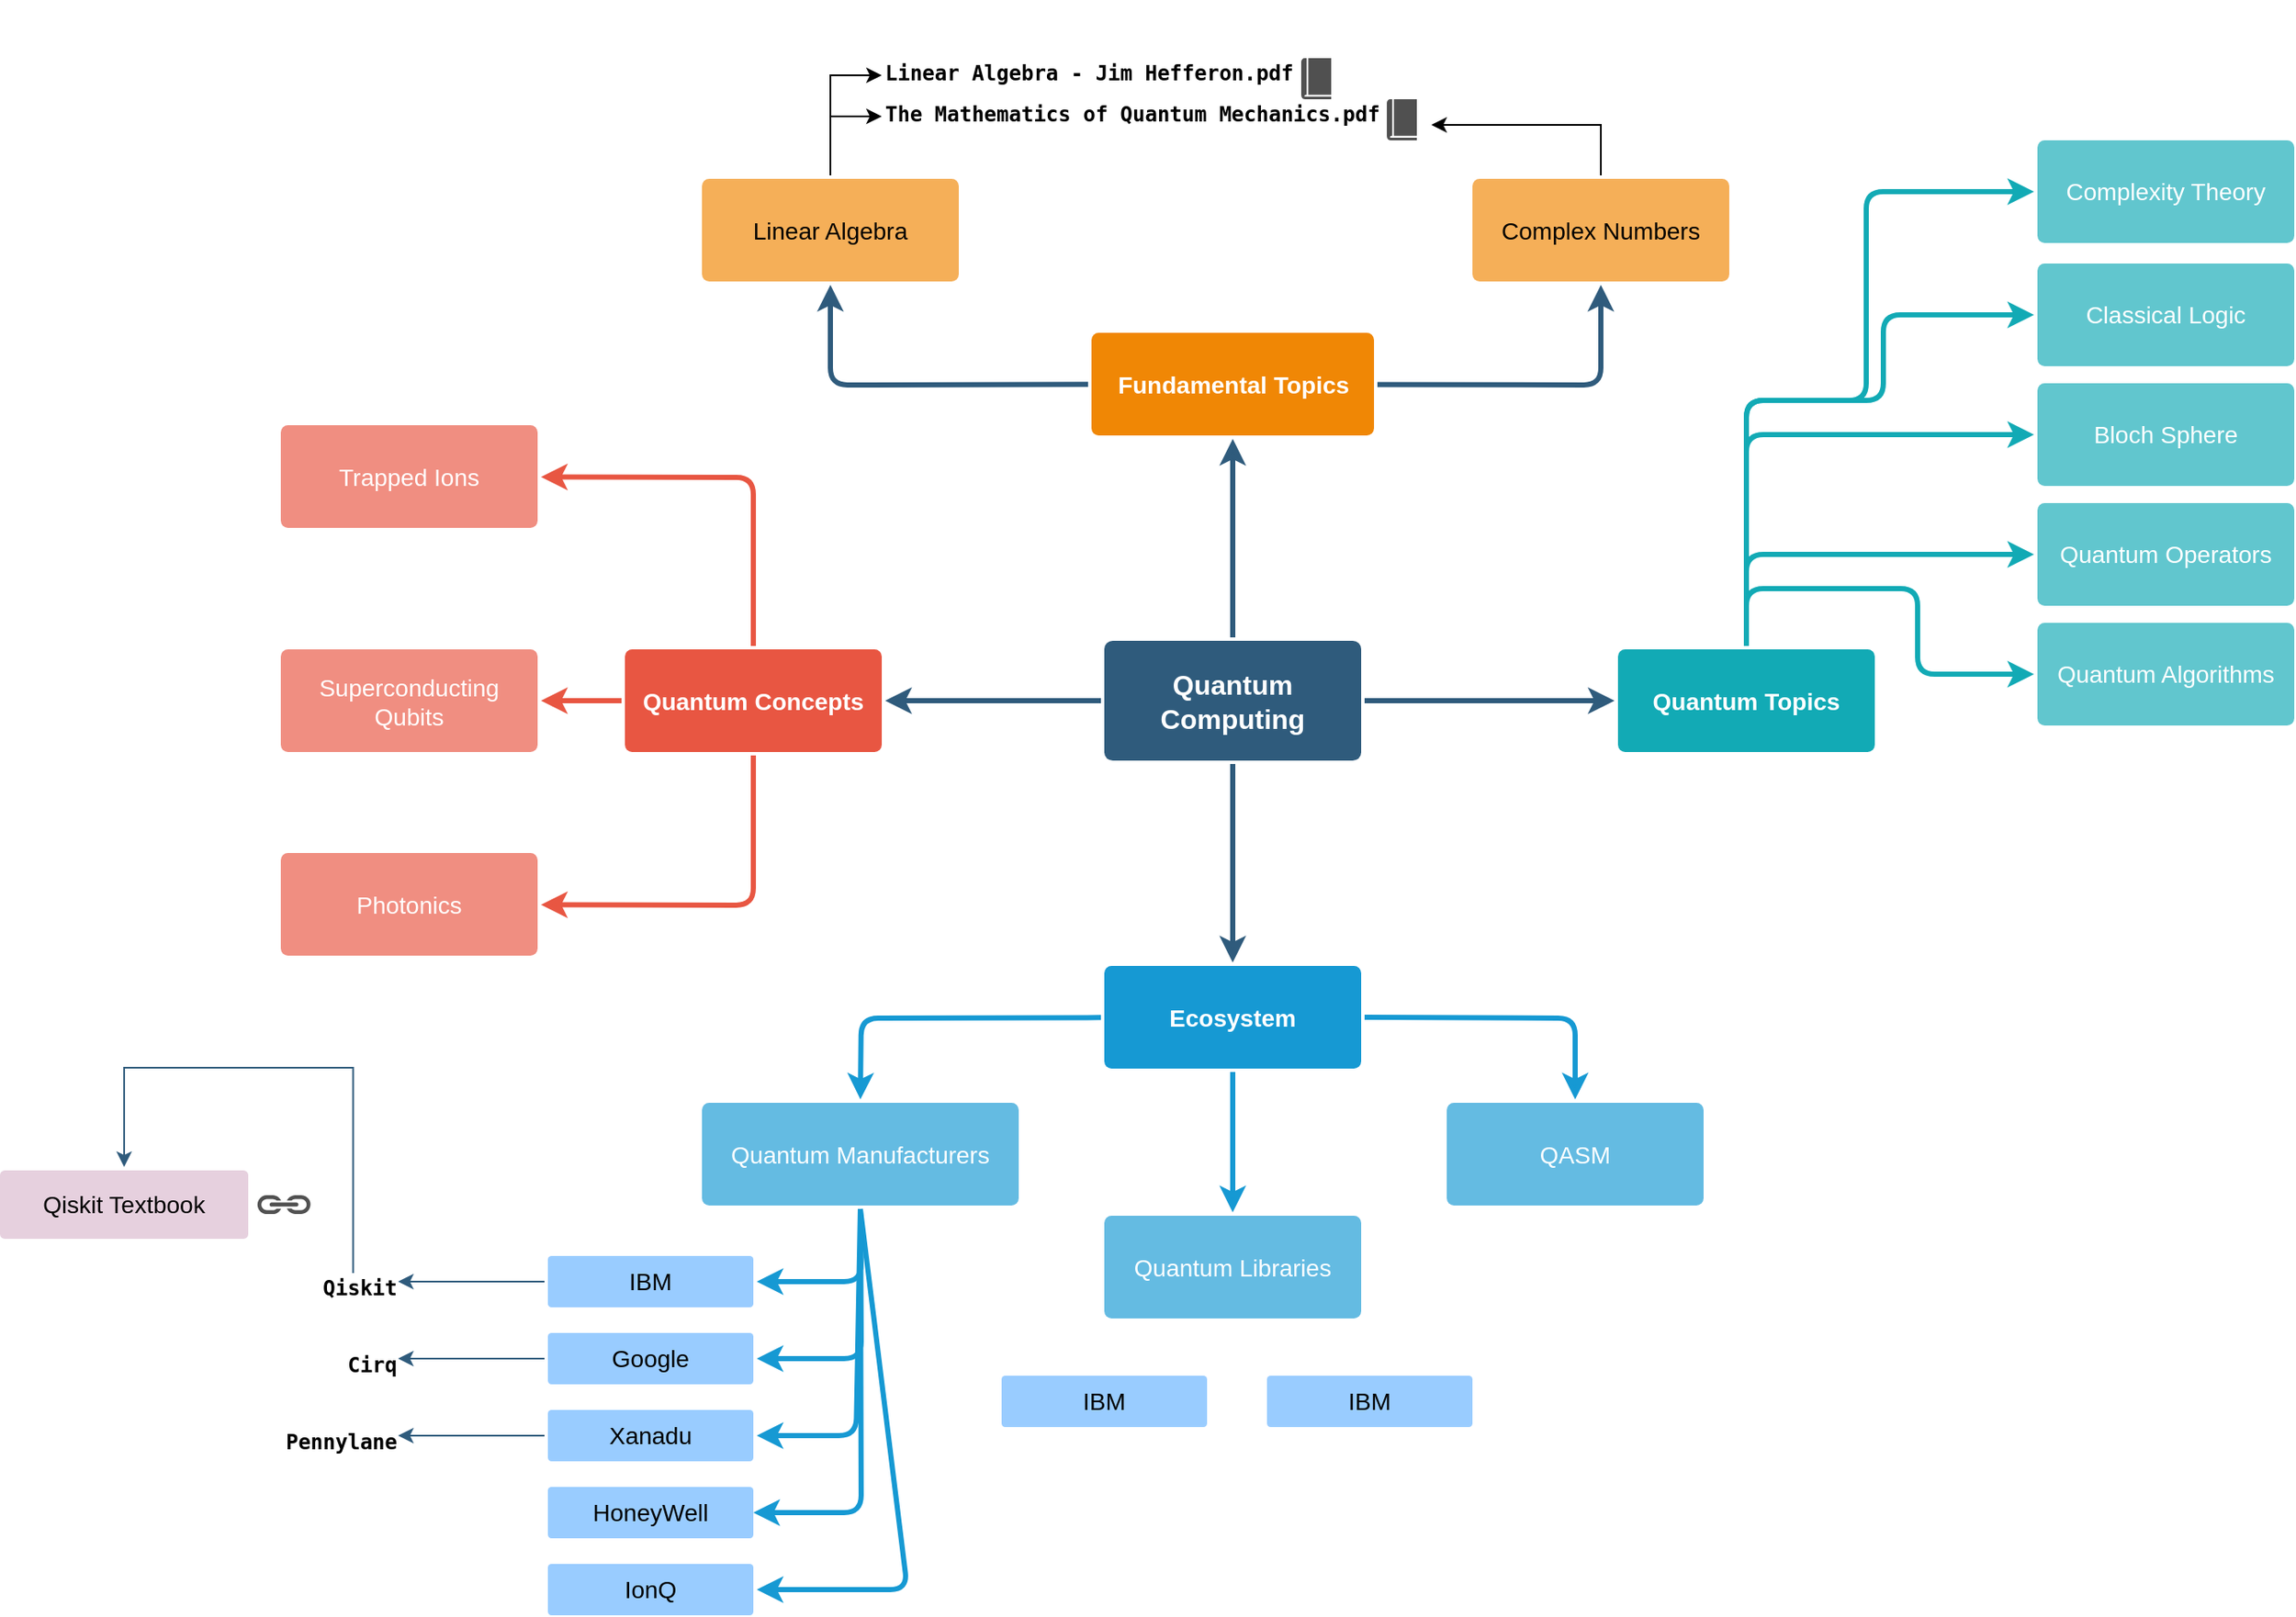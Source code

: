 <mxfile version="14.6.13" type="device"><diagram id="6a731a19-8d31-9384-78a2-239565b7b9f0" name="Page-1"><mxGraphModel dx="3064" dy="1173" grid="1" gridSize="10" guides="1" tooltips="1" connect="1" arrows="1" fold="1" page="1" pageScale="1" pageWidth="1169" pageHeight="827" background="#ffffff" math="0" shadow="0"><root><mxCell id="0"/><mxCell id="1" parent="0"/><mxCell id="1745" value="" style="edgeStyle=none;rounded=0;jumpStyle=none;html=1;shadow=0;labelBackgroundColor=none;startArrow=none;startFill=0;endArrow=classic;endFill=1;jettySize=auto;orthogonalLoop=1;strokeColor=#2F5B7C;strokeWidth=3;fontFamily=Helvetica;fontSize=16;fontColor=#23445D;spacing=5;" parent="1" source="1749" target="1764" edge="1"><mxGeometry relative="1" as="geometry"/></mxCell><mxCell id="1746" value="" style="edgeStyle=none;rounded=0;jumpStyle=none;html=1;shadow=0;labelBackgroundColor=none;startArrow=none;startFill=0;endArrow=classic;endFill=1;jettySize=auto;orthogonalLoop=1;strokeColor=#2F5B7C;strokeWidth=3;fontFamily=Helvetica;fontSize=16;fontColor=#23445D;spacing=5;" parent="1" source="1749" target="1771" edge="1"><mxGeometry relative="1" as="geometry"/></mxCell><mxCell id="1747" value="" style="edgeStyle=none;rounded=0;jumpStyle=none;html=1;shadow=0;labelBackgroundColor=none;startArrow=none;startFill=0;endArrow=classic;endFill=1;jettySize=auto;orthogonalLoop=1;strokeColor=#2F5B7C;strokeWidth=3;fontFamily=Helvetica;fontSize=16;fontColor=#23445D;spacing=5;" parent="1" source="1749" target="1760" edge="1"><mxGeometry relative="1" as="geometry"/></mxCell><mxCell id="1748" value="" style="edgeStyle=none;rounded=0;jumpStyle=none;html=1;shadow=0;labelBackgroundColor=none;startArrow=none;startFill=0;endArrow=classic;endFill=1;jettySize=auto;orthogonalLoop=1;strokeColor=#2F5B7C;strokeWidth=3;fontFamily=Helvetica;fontSize=16;fontColor=#23445D;spacing=5;" parent="1" source="1749" target="1753" edge="1"><mxGeometry relative="1" as="geometry"/></mxCell><mxCell id="1749" value="Quantum Computing" style="rounded=1;whiteSpace=wrap;html=1;shadow=0;labelBackgroundColor=none;strokeColor=none;strokeWidth=3;fillColor=#2F5B7C;fontFamily=Helvetica;fontSize=16;fontColor=#FFFFFF;align=center;fontStyle=1;spacing=5;arcSize=7;perimeterSpacing=2;" parent="1" vertex="1"><mxGeometry x="495" y="380.5" width="150" height="70" as="geometry"/></mxCell><mxCell id="1750" value="" style="edgeStyle=none;rounded=1;jumpStyle=none;html=1;shadow=0;labelBackgroundColor=none;startArrow=none;startFill=0;jettySize=auto;orthogonalLoop=1;strokeColor=#E85642;strokeWidth=3;fontFamily=Helvetica;fontSize=14;fontColor=#FFFFFF;spacing=5;fontStyle=1;fillColor=#b0e3e6;" parent="1" source="1753" target="1756" edge="1"><mxGeometry relative="1" as="geometry"><Array as="points"><mxPoint x="290" y="285"/></Array></mxGeometry></mxCell><mxCell id="1751" value="" style="edgeStyle=none;rounded=1;jumpStyle=none;html=1;shadow=0;labelBackgroundColor=none;startArrow=none;startFill=0;jettySize=auto;orthogonalLoop=1;strokeColor=#E85642;strokeWidth=3;fontFamily=Helvetica;fontSize=14;fontColor=#FFFFFF;spacing=5;fontStyle=1;fillColor=#b0e3e6;" parent="1" source="1753" target="1755" edge="1"><mxGeometry relative="1" as="geometry"/></mxCell><mxCell id="1752" value="" style="edgeStyle=none;rounded=1;jumpStyle=none;html=1;shadow=0;labelBackgroundColor=none;startArrow=none;startFill=0;jettySize=auto;orthogonalLoop=1;strokeColor=#E85642;strokeWidth=3;fontFamily=Helvetica;fontSize=14;fontColor=#FFFFFF;spacing=5;fontStyle=1;fillColor=#b0e3e6;" parent="1" source="1753" target="1754" edge="1"><mxGeometry relative="1" as="geometry"><Array as="points"><mxPoint x="290" y="535"/></Array></mxGeometry></mxCell><mxCell id="1753" value="Quantum Concepts" style="rounded=1;whiteSpace=wrap;html=1;shadow=0;labelBackgroundColor=none;strokeColor=none;strokeWidth=3;fillColor=#e85642;fontFamily=Helvetica;fontSize=14;fontColor=#FFFFFF;align=center;spacing=5;fontStyle=1;arcSize=7;perimeterSpacing=2;" parent="1" vertex="1"><mxGeometry x="215" y="385.5" width="150" height="60" as="geometry"/></mxCell><mxCell id="1754" value="Photonics" style="rounded=1;whiteSpace=wrap;html=1;shadow=0;labelBackgroundColor=none;strokeColor=none;strokeWidth=3;fillColor=#f08e81;fontFamily=Helvetica;fontSize=14;fontColor=#FFFFFF;align=center;spacing=5;fontStyle=0;arcSize=7;perimeterSpacing=2;" parent="1" vertex="1"><mxGeometry x="14" y="504.5" width="150" height="60" as="geometry"/></mxCell><mxCell id="1755" value="Superconducting Qubits" style="rounded=1;whiteSpace=wrap;html=1;shadow=0;labelBackgroundColor=none;strokeColor=none;strokeWidth=3;fillColor=#f08e81;fontFamily=Helvetica;fontSize=14;fontColor=#FFFFFF;align=center;spacing=5;fontStyle=0;arcSize=7;perimeterSpacing=2;" parent="1" vertex="1"><mxGeometry x="14" y="385.5" width="150" height="60" as="geometry"/></mxCell><mxCell id="1756" value="Trapped Ions" style="rounded=1;whiteSpace=wrap;html=1;shadow=0;labelBackgroundColor=none;strokeColor=none;strokeWidth=3;fillColor=#f08e81;fontFamily=Helvetica;fontSize=14;fontColor=#FFFFFF;align=center;spacing=5;fontStyle=0;arcSize=7;perimeterSpacing=2;" parent="1" vertex="1"><mxGeometry x="14" y="254.5" width="150" height="60" as="geometry"/></mxCell><mxCell id="1757" value="" style="edgeStyle=none;rounded=1;jumpStyle=none;html=1;shadow=0;labelBackgroundColor=none;startArrow=none;startFill=0;jettySize=auto;orthogonalLoop=1;strokeColor=#1699D3;strokeWidth=3;fontFamily=Helvetica;fontSize=14;fontColor=#FFFFFF;spacing=5;fontStyle=1;fillColor=#b0e3e6;entryX=0.5;entryY=0;entryDx=0;entryDy=0;" parent="1" source="1760" target="1763" edge="1"><mxGeometry relative="1" as="geometry"><Array as="points"><mxPoint x="353" y="601"/></Array></mxGeometry></mxCell><mxCell id="1758" value="" style="edgeStyle=none;rounded=1;jumpStyle=none;html=1;shadow=0;labelBackgroundColor=none;startArrow=none;startFill=0;jettySize=auto;orthogonalLoop=1;strokeColor=#1699D3;strokeWidth=3;fontFamily=Helvetica;fontSize=14;fontColor=#FFFFFF;spacing=5;fontStyle=1;fillColor=#b0e3e6;entryX=0.5;entryY=0;entryDx=0;entryDy=0;" parent="1" source="1760" target="1762" edge="1"><mxGeometry relative="1" as="geometry"/></mxCell><mxCell id="1759" value="" style="edgeStyle=none;rounded=1;jumpStyle=none;html=1;shadow=0;labelBackgroundColor=none;startArrow=none;startFill=0;jettySize=auto;orthogonalLoop=1;strokeColor=#1699D3;strokeWidth=3;fontFamily=Helvetica;fontSize=14;fontColor=#FFFFFF;spacing=5;fontStyle=1;fillColor=#b0e3e6;entryX=0.5;entryY=0;entryDx=0;entryDy=0;exitX=1;exitY=0.5;exitDx=0;exitDy=0;" parent="1" source="1760" target="1761" edge="1"><mxGeometry relative="1" as="geometry"><Array as="points"><mxPoint x="770" y="601"/></Array></mxGeometry></mxCell><mxCell id="1760" value="Ecosystem" style="rounded=1;whiteSpace=wrap;html=1;shadow=0;labelBackgroundColor=none;strokeColor=none;strokeWidth=3;fillColor=#1699d3;fontFamily=Helvetica;fontSize=14;fontColor=#FFFFFF;align=center;spacing=5;fontStyle=1;arcSize=7;perimeterSpacing=2;" parent="1" vertex="1"><mxGeometry x="495" y="570.5" width="150" height="60" as="geometry"/></mxCell><mxCell id="1761" value="QASM" style="rounded=1;whiteSpace=wrap;html=1;shadow=0;labelBackgroundColor=none;strokeColor=none;strokeWidth=3;fillColor=#64bbe2;fontFamily=Helvetica;fontSize=14;fontColor=#FFFFFF;align=center;spacing=5;arcSize=7;perimeterSpacing=2;" parent="1" vertex="1"><mxGeometry x="695" y="650.5" width="150" height="60" as="geometry"/></mxCell><mxCell id="1762" value="Quantum Libraries" style="rounded=1;whiteSpace=wrap;html=1;shadow=0;labelBackgroundColor=none;strokeColor=none;strokeWidth=3;fillColor=#64bbe2;fontFamily=Helvetica;fontSize=14;fontColor=#FFFFFF;align=center;spacing=5;arcSize=7;perimeterSpacing=2;" parent="1" vertex="1"><mxGeometry x="495" y="716.5" width="150" height="60" as="geometry"/></mxCell><mxCell id="1763" value="Quantum Manufacturers" style="rounded=1;whiteSpace=wrap;html=1;shadow=0;labelBackgroundColor=none;strokeColor=none;strokeWidth=3;fillColor=#64bbe2;fontFamily=Helvetica;fontSize=14;fontColor=#FFFFFF;align=center;spacing=5;arcSize=7;perimeterSpacing=2;" parent="1" vertex="1"><mxGeometry x="260" y="650.5" width="185" height="60" as="geometry"/></mxCell><mxCell id="hj-SZOXILLGV7LfCxYAW-1779" style="edgeStyle=none;rounded=1;jumpStyle=none;html=1;shadow=0;labelBackgroundColor=none;startArrow=none;startFill=0;jettySize=auto;orthogonalLoop=1;strokeColor=#2F5B7C;strokeWidth=3;fontFamily=Helvetica;fontSize=14;fontColor=#FFFFFF;spacing=5;fontStyle=1;fillColor=#b0e3e6;" edge="1" parent="1" source="1764" target="1769"><mxGeometry relative="1" as="geometry"><Array as="points"><mxPoint x="335" y="231"/></Array></mxGeometry></mxCell><mxCell id="hj-SZOXILLGV7LfCxYAW-1780" style="edgeStyle=none;rounded=1;jumpStyle=none;html=1;shadow=0;labelBackgroundColor=none;startArrow=none;startFill=0;jettySize=auto;orthogonalLoop=1;strokeColor=#2F5B7C;strokeWidth=3;fontFamily=Helvetica;fontSize=14;fontColor=#FFFFFF;spacing=5;fontStyle=1;fillColor=#b0e3e6;" edge="1" parent="1" source="1764" target="1767"><mxGeometry relative="1" as="geometry"><Array as="points"><mxPoint x="785" y="231"/></Array></mxGeometry></mxCell><mxCell id="1764" value="Fundamental Topics" style="rounded=1;whiteSpace=wrap;html=1;shadow=0;labelBackgroundColor=none;strokeColor=none;strokeWidth=3;fillColor=#F08705;fontFamily=Helvetica;fontSize=14;fontColor=#FFFFFF;align=center;spacing=5;fontStyle=1;arcSize=7;perimeterSpacing=2;" parent="1" vertex="1"><mxGeometry x="487.5" y="200.5" width="165" height="60" as="geometry"/></mxCell><mxCell id="hj-SZOXILLGV7LfCxYAW-1784" style="edgeStyle=orthogonalEdgeStyle;rounded=0;orthogonalLoop=1;jettySize=auto;html=1;exitX=0.5;exitY=0;exitDx=0;exitDy=0;" edge="1" parent="1" source="1767"><mxGeometry relative="1" as="geometry"><mxPoint x="686" y="79.0" as="targetPoint"/><Array as="points"><mxPoint x="785" y="79"/></Array></mxGeometry></mxCell><mxCell id="1767" value="&lt;font color=&quot;#000000&quot;&gt;Complex Numbers&lt;/font&gt;" style="rounded=1;whiteSpace=wrap;html=1;shadow=0;labelBackgroundColor=none;strokeColor=none;strokeWidth=3;fillColor=#f5af58;fontFamily=Helvetica;fontSize=14;fontColor=#FFFFFF;align=center;spacing=5;arcSize=7;perimeterSpacing=2;" parent="1" vertex="1"><mxGeometry x="710" y="110.5" width="150" height="60" as="geometry"/></mxCell><mxCell id="hj-SZOXILLGV7LfCxYAW-1785" style="edgeStyle=orthogonalEdgeStyle;rounded=0;orthogonalLoop=1;jettySize=auto;html=1;entryX=0;entryY=1;entryDx=0;entryDy=0;" edge="1" parent="1" source="1769" target="hj-SZOXILLGV7LfCxYAW-1781"><mxGeometry relative="1" as="geometry"><Array as="points"><mxPoint x="335" y="74"/></Array></mxGeometry></mxCell><mxCell id="hj-SZOXILLGV7LfCxYAW-1786" style="edgeStyle=orthogonalEdgeStyle;rounded=0;orthogonalLoop=1;jettySize=auto;html=1;entryX=0;entryY=1;entryDx=0;entryDy=0;" edge="1" parent="1" source="1769" target="hj-SZOXILLGV7LfCxYAW-1782"><mxGeometry relative="1" as="geometry"><Array as="points"><mxPoint x="335" y="50"/></Array></mxGeometry></mxCell><mxCell id="1769" value="&lt;font color=&quot;#000000&quot;&gt;Linear Algebra&lt;/font&gt;" style="rounded=1;whiteSpace=wrap;html=1;shadow=0;labelBackgroundColor=none;strokeColor=none;strokeWidth=3;fillColor=#f5af58;fontFamily=Helvetica;fontSize=14;fontColor=#FFFFFF;align=center;spacing=5;arcSize=7;perimeterSpacing=2;" parent="1" vertex="1"><mxGeometry x="260" y="110.5" width="150" height="60" as="geometry"/></mxCell><mxCell id="hj-SZOXILLGV7LfCxYAW-1790" style="edgeStyle=none;rounded=1;jumpStyle=none;html=1;shadow=0;labelBackgroundColor=none;startArrow=none;startFill=0;jettySize=auto;orthogonalLoop=1;strokeColor=#12AAB5;strokeWidth=3;fontFamily=Helvetica;fontSize=14;fontColor=#FFFFFF;spacing=5;fontStyle=1;fillColor=#b0e3e6;" edge="1" parent="1" source="1771" target="1778"><mxGeometry relative="1" as="geometry"><Array as="points"><mxPoint x="870" y="240"/><mxPoint x="940" y="240"/><mxPoint x="940" y="118"/></Array></mxGeometry></mxCell><mxCell id="1771" value="Quantum Topics" style="rounded=1;whiteSpace=wrap;html=1;shadow=0;labelBackgroundColor=none;strokeColor=none;strokeWidth=3;fillColor=#12aab5;fontFamily=Helvetica;fontSize=14;fontColor=#FFFFFF;align=center;spacing=5;fontStyle=1;arcSize=7;perimeterSpacing=2;" parent="1" vertex="1"><mxGeometry x="795" y="385.5" width="150" height="60" as="geometry"/></mxCell><mxCell id="1772" value="Quantum Operators" style="rounded=1;whiteSpace=wrap;html=1;shadow=0;labelBackgroundColor=none;strokeColor=none;strokeWidth=3;fillColor=#61c6ce;fontFamily=Helvetica;fontSize=14;fontColor=#FFFFFF;align=center;spacing=5;fontStyle=0;arcSize=7;perimeterSpacing=2;" parent="1" vertex="1"><mxGeometry x="1040" y="300" width="150" height="60" as="geometry"/></mxCell><mxCell id="1774" value="Bloch Sphere" style="rounded=1;whiteSpace=wrap;html=1;shadow=0;labelBackgroundColor=none;strokeColor=none;strokeWidth=3;fillColor=#61c6ce;fontFamily=Helvetica;fontSize=14;fontColor=#FFFFFF;align=center;spacing=5;fontStyle=0;arcSize=7;perimeterSpacing=2;" parent="1" vertex="1"><mxGeometry x="1040" y="230" width="150" height="60" as="geometry"/></mxCell><mxCell id="1776" value="Classical Logic" style="rounded=1;whiteSpace=wrap;html=1;shadow=0;labelBackgroundColor=none;strokeColor=none;strokeWidth=3;fillColor=#61c6ce;fontFamily=Helvetica;fontSize=14;fontColor=#FFFFFF;align=center;spacing=5;fontStyle=0;arcSize=7;perimeterSpacing=2;" parent="1" vertex="1"><mxGeometry x="1040" y="160" width="150" height="60" as="geometry"/></mxCell><mxCell id="1778" value="Complexity Theory" style="rounded=1;whiteSpace=wrap;html=1;shadow=0;labelBackgroundColor=none;strokeColor=none;strokeWidth=3;fillColor=#61c6ce;fontFamily=Helvetica;fontSize=14;fontColor=#FFFFFF;align=center;spacing=5;fontStyle=0;arcSize=7;perimeterSpacing=2;" parent="1" vertex="1"><mxGeometry x="1040" y="88" width="150" height="60" as="geometry"/></mxCell><UserObject label="&lt;pre&gt;&lt;font style=&quot;font-size: 12px&quot;&gt;The Mathematics of Quantum Mechanics.pdf&lt;/font&gt;&lt;/pre&gt;" link="https://uwaterloo.ca/institute-for-quantum-computing/sites/ca.institute-for-quantum-computing/files/uploads/files/mathematics_qm_v21.pdf" linkTarget="_blank" id="hj-SZOXILLGV7LfCxYAW-1781"><mxCell style="text;strokeColor=none;fillColor=none;html=1;fontSize=24;fontStyle=1;verticalAlign=middle;align=left;" vertex="1" parent="1"><mxGeometry x="365" y="64" width="295" height="10" as="geometry"/></mxCell></UserObject><UserObject label="&lt;pre&gt;&lt;font style=&quot;font-size: 12px&quot;&gt;Linear Algebra - Jim Hefferon.pdf&lt;/font&gt;&lt;/pre&gt;" link="https://joshua.smcvt.edu/linearalgebra/book.pdf" id="hj-SZOXILLGV7LfCxYAW-1782"><mxCell style="text;strokeColor=none;fillColor=none;html=1;fontSize=24;fontStyle=1;verticalAlign=middle;align=left;" vertex="1" parent="1"><mxGeometry x="365" y="40" width="332.5" height="10" as="geometry"/></mxCell></UserObject><mxCell id="hj-SZOXILLGV7LfCxYAW-1788" value="" style="pointerEvents=1;shadow=0;dashed=0;html=1;strokeColor=none;fillColor=#505050;labelPosition=center;verticalLabelPosition=bottom;verticalAlign=top;outlineConnect=0;align=center;shape=mxgraph.office.concepts.book_journal;" vertex="1" parent="1"><mxGeometry x="610" y="40" width="17.5" height="24" as="geometry"/></mxCell><mxCell id="hj-SZOXILLGV7LfCxYAW-1789" value="" style="pointerEvents=1;shadow=0;dashed=0;html=1;strokeColor=none;fillColor=#505050;labelPosition=center;verticalLabelPosition=bottom;verticalAlign=top;outlineConnect=0;align=center;shape=mxgraph.office.concepts.book_journal;" vertex="1" parent="1"><mxGeometry x="660" y="64" width="17.5" height="24" as="geometry"/></mxCell><mxCell id="hj-SZOXILLGV7LfCxYAW-1791" value="Quantum Algorithms" style="rounded=1;whiteSpace=wrap;html=1;shadow=0;labelBackgroundColor=none;strokeColor=none;strokeWidth=3;fillColor=#61c6ce;fontFamily=Helvetica;fontSize=14;fontColor=#FFFFFF;align=center;spacing=5;fontStyle=0;arcSize=7;perimeterSpacing=2;" vertex="1" parent="1"><mxGeometry x="1040" y="370" width="150" height="60" as="geometry"/></mxCell><mxCell id="hj-SZOXILLGV7LfCxYAW-1792" style="edgeStyle=none;rounded=1;jumpStyle=none;html=1;shadow=0;labelBackgroundColor=none;startArrow=none;startFill=0;jettySize=auto;orthogonalLoop=1;strokeColor=#12AAB5;strokeWidth=3;fontFamily=Helvetica;fontSize=14;fontColor=#FFFFFF;spacing=5;fontStyle=1;fillColor=#b0e3e6;entryX=0;entryY=0.5;entryDx=0;entryDy=0;" edge="1" parent="1" target="1776"><mxGeometry relative="1" as="geometry"><mxPoint x="870" y="380" as="sourcePoint"/><mxPoint x="1013" y="128" as="targetPoint"/><Array as="points"><mxPoint x="870" y="240"/><mxPoint x="950" y="240"/><mxPoint x="950" y="190"/></Array></mxGeometry></mxCell><mxCell id="hj-SZOXILLGV7LfCxYAW-1793" style="edgeStyle=none;rounded=1;jumpStyle=none;html=1;shadow=0;labelBackgroundColor=none;startArrow=none;startFill=0;jettySize=auto;orthogonalLoop=1;strokeColor=#12AAB5;strokeWidth=3;fontFamily=Helvetica;fontSize=14;fontColor=#FFFFFF;spacing=5;fontStyle=1;fillColor=#b0e3e6;entryX=0;entryY=0.5;entryDx=0;entryDy=0;" edge="1" parent="1" target="1774"><mxGeometry relative="1" as="geometry"><mxPoint x="870" y="380" as="sourcePoint"/><mxPoint x="1023" y="138" as="targetPoint"/><Array as="points"><mxPoint x="870" y="260"/><mxPoint x="960" y="260"/><mxPoint x="950" y="260"/></Array></mxGeometry></mxCell><mxCell id="hj-SZOXILLGV7LfCxYAW-1794" style="edgeStyle=none;rounded=1;jumpStyle=none;html=1;shadow=0;labelBackgroundColor=none;startArrow=none;startFill=0;jettySize=auto;orthogonalLoop=1;strokeColor=#12AAB5;strokeWidth=3;fontFamily=Helvetica;fontSize=14;fontColor=#FFFFFF;spacing=5;fontStyle=1;fillColor=#b0e3e6;entryX=0;entryY=0.5;entryDx=0;entryDy=0;" edge="1" parent="1" target="1772"><mxGeometry relative="1" as="geometry"><mxPoint x="870" y="380" as="sourcePoint"/><mxPoint x="1013" y="270" as="targetPoint"/><Array as="points"><mxPoint x="870" y="330"/><mxPoint x="960" y="330"/></Array></mxGeometry></mxCell><mxCell id="hj-SZOXILLGV7LfCxYAW-1795" style="edgeStyle=none;rounded=1;jumpStyle=none;html=1;shadow=0;labelBackgroundColor=none;startArrow=none;startFill=0;jettySize=auto;orthogonalLoop=1;strokeColor=#12AAB5;strokeWidth=3;fontFamily=Helvetica;fontSize=14;fontColor=#FFFFFF;spacing=5;fontStyle=1;fillColor=#b0e3e6;entryX=0;entryY=0.5;entryDx=0;entryDy=0;" edge="1" parent="1" target="hj-SZOXILLGV7LfCxYAW-1791"><mxGeometry relative="1" as="geometry"><mxPoint x="870" y="380" as="sourcePoint"/><mxPoint x="1013" y="340" as="targetPoint"/><Array as="points"><mxPoint x="870" y="350"/><mxPoint x="970" y="350"/><mxPoint x="970" y="400"/></Array></mxGeometry></mxCell><mxCell id="hj-SZOXILLGV7LfCxYAW-1816" style="edgeStyle=orthogonalEdgeStyle;rounded=0;orthogonalLoop=1;jettySize=auto;html=1;entryX=1;entryY=0.5;entryDx=0;entryDy=0;strokeColor=#2F5B7C;" edge="1" parent="1" source="hj-SZOXILLGV7LfCxYAW-1796" target="hj-SZOXILLGV7LfCxYAW-1803"><mxGeometry relative="1" as="geometry"/></mxCell><mxCell id="hj-SZOXILLGV7LfCxYAW-1796" value="&lt;font color=&quot;#000000&quot;&gt;IBM&lt;/font&gt;" style="rounded=1;whiteSpace=wrap;html=1;shadow=0;labelBackgroundColor=none;strokeColor=none;strokeWidth=3;fillColor=#99CCFF;fontFamily=Helvetica;fontSize=14;fontColor=#FFFFFF;align=center;spacing=5;arcSize=7;perimeterSpacing=2;" vertex="1" parent="1"><mxGeometry x="170" y="740" width="120" height="30" as="geometry"/></mxCell><mxCell id="hj-SZOXILLGV7LfCxYAW-1817" style="edgeStyle=orthogonalEdgeStyle;rounded=0;orthogonalLoop=1;jettySize=auto;html=1;entryX=1;entryY=0.5;entryDx=0;entryDy=0;strokeColor=#2F5B7C;" edge="1" parent="1" source="hj-SZOXILLGV7LfCxYAW-1797" target="hj-SZOXILLGV7LfCxYAW-1804"><mxGeometry relative="1" as="geometry"/></mxCell><mxCell id="hj-SZOXILLGV7LfCxYAW-1797" value="&lt;font color=&quot;#000000&quot;&gt;Google&lt;/font&gt;" style="rounded=1;whiteSpace=wrap;html=1;shadow=0;labelBackgroundColor=none;strokeColor=none;strokeWidth=3;fillColor=#99CCFF;fontFamily=Helvetica;fontSize=14;fontColor=#FFFFFF;align=center;spacing=5;arcSize=7;perimeterSpacing=2;" vertex="1" parent="1"><mxGeometry x="170" y="785" width="120" height="30" as="geometry"/></mxCell><mxCell id="hj-SZOXILLGV7LfCxYAW-1818" style="edgeStyle=orthogonalEdgeStyle;rounded=0;orthogonalLoop=1;jettySize=auto;html=1;entryX=1;entryY=0.5;entryDx=0;entryDy=0;strokeColor=#2F5B7C;" edge="1" parent="1" source="hj-SZOXILLGV7LfCxYAW-1798" target="hj-SZOXILLGV7LfCxYAW-1805"><mxGeometry relative="1" as="geometry"/></mxCell><mxCell id="hj-SZOXILLGV7LfCxYAW-1798" value="&lt;font color=&quot;#000000&quot;&gt;Xanadu&lt;/font&gt;" style="rounded=1;whiteSpace=wrap;html=1;shadow=0;labelBackgroundColor=none;strokeColor=none;strokeWidth=3;fillColor=#99CCFF;fontFamily=Helvetica;fontSize=14;fontColor=#FFFFFF;align=center;spacing=5;arcSize=7;perimeterSpacing=2;" vertex="1" parent="1"><mxGeometry x="170" y="830" width="120" height="30" as="geometry"/></mxCell><mxCell id="hj-SZOXILLGV7LfCxYAW-1799" value="&lt;font color=&quot;#000000&quot;&gt;HoneyWell&lt;/font&gt;" style="rounded=1;whiteSpace=wrap;html=1;shadow=0;labelBackgroundColor=none;strokeColor=none;strokeWidth=3;fillColor=#99CCFF;fontFamily=Helvetica;fontSize=14;fontColor=#FFFFFF;align=center;spacing=5;arcSize=7;perimeterSpacing=2;" vertex="1" parent="1"><mxGeometry x="170" y="875" width="120" height="30" as="geometry"/></mxCell><mxCell id="hj-SZOXILLGV7LfCxYAW-1800" value="&lt;font color=&quot;#000000&quot;&gt;IonQ&lt;/font&gt;" style="rounded=1;whiteSpace=wrap;html=1;shadow=0;labelBackgroundColor=none;strokeColor=none;strokeWidth=3;fillColor=#99CCFF;fontFamily=Helvetica;fontSize=14;fontColor=#FFFFFF;align=center;spacing=5;arcSize=7;perimeterSpacing=2;" vertex="1" parent="1"><mxGeometry x="170" y="920" width="120" height="30" as="geometry"/></mxCell><mxCell id="hj-SZOXILLGV7LfCxYAW-1801" value="&lt;font color=&quot;#000000&quot;&gt;IBM&lt;/font&gt;" style="rounded=1;whiteSpace=wrap;html=1;shadow=0;labelBackgroundColor=none;strokeColor=none;strokeWidth=3;fillColor=#99CCFF;fontFamily=Helvetica;fontSize=14;fontColor=#FFFFFF;align=center;spacing=5;arcSize=7;perimeterSpacing=2;" vertex="1" parent="1"><mxGeometry x="435" y="810" width="120" height="30" as="geometry"/></mxCell><mxCell id="hj-SZOXILLGV7LfCxYAW-1802" value="&lt;font color=&quot;#000000&quot;&gt;IBM&lt;/font&gt;" style="rounded=1;whiteSpace=wrap;html=1;shadow=0;labelBackgroundColor=none;strokeColor=none;strokeWidth=3;fillColor=#99CCFF;fontFamily=Helvetica;fontSize=14;fontColor=#FFFFFF;align=center;spacing=5;arcSize=7;perimeterSpacing=2;" vertex="1" parent="1"><mxGeometry x="590" y="810" width="120" height="30" as="geometry"/></mxCell><mxCell id="hj-SZOXILLGV7LfCxYAW-1822" style="edgeStyle=orthogonalEdgeStyle;rounded=0;orthogonalLoop=1;jettySize=auto;html=1;entryX=0.5;entryY=0;entryDx=0;entryDy=0;strokeColor=#2F5B7C;" edge="1" parent="1" source="hj-SZOXILLGV7LfCxYAW-1803" target="hj-SZOXILLGV7LfCxYAW-1820"><mxGeometry relative="1" as="geometry"><Array as="points"><mxPoint x="56" y="630"/><mxPoint x="-77" y="630"/></Array></mxGeometry></mxCell><UserObject label="&lt;pre&gt;&lt;font style=&quot;font-size: 12px&quot;&gt;Qiskit&lt;/font&gt;&lt;/pre&gt;" id="hj-SZOXILLGV7LfCxYAW-1803"><mxCell style="text;strokeColor=none;fillColor=none;html=1;fontSize=24;fontStyle=1;verticalAlign=middle;align=right;" vertex="1" parent="1"><mxGeometry x="30" y="750" width="52.5" height="10" as="geometry"/></mxCell></UserObject><UserObject label="&lt;pre&gt;&lt;font style=&quot;font-size: 12px&quot;&gt;Cirq&lt;/font&gt;&lt;/pre&gt;" id="hj-SZOXILLGV7LfCxYAW-1804"><mxCell style="text;strokeColor=none;fillColor=none;html=1;fontSize=24;fontStyle=1;verticalAlign=middle;align=right;horizontal=1;" vertex="1" parent="1"><mxGeometry x="30" y="792.5" width="52.5" height="15" as="geometry"/></mxCell></UserObject><UserObject label="&lt;pre&gt;&lt;font style=&quot;font-size: 12px&quot;&gt;Pennylane&lt;/font&gt;&lt;/pre&gt;" id="hj-SZOXILLGV7LfCxYAW-1805"><mxCell style="text;strokeColor=none;fillColor=none;html=1;fontSize=24;fontStyle=1;verticalAlign=middle;align=right;" vertex="1" parent="1"><mxGeometry x="30" y="840" width="52.5" height="10" as="geometry"/></mxCell></UserObject><mxCell id="hj-SZOXILLGV7LfCxYAW-1810" value="" style="edgeStyle=none;rounded=1;jumpStyle=none;html=1;shadow=0;labelBackgroundColor=none;startArrow=none;startFill=0;jettySize=auto;orthogonalLoop=1;strokeColor=#1699D3;strokeWidth=3;fontFamily=Helvetica;fontSize=14;fontColor=#FFFFFF;spacing=5;fontStyle=1;fillColor=#b0e3e6;entryX=1;entryY=0.5;entryDx=0;entryDy=0;exitX=0.5;exitY=1;exitDx=0;exitDy=0;" edge="1" parent="1" source="1763" target="hj-SZOXILLGV7LfCxYAW-1800"><mxGeometry relative="1" as="geometry"><mxPoint x="370" y="770" as="sourcePoint"/><mxPoint x="250" y="857.82" as="targetPoint"/><Array as="points"><mxPoint x="380" y="935"/></Array></mxGeometry></mxCell><mxCell id="hj-SZOXILLGV7LfCxYAW-1811" value="" style="edgeStyle=none;rounded=1;jumpStyle=none;html=1;shadow=0;labelBackgroundColor=none;startArrow=none;startFill=0;jettySize=auto;orthogonalLoop=1;strokeColor=#1699D3;strokeWidth=3;fontFamily=Helvetica;fontSize=14;fontColor=#FFFFFF;spacing=5;fontStyle=1;fillColor=#b0e3e6;exitX=0.5;exitY=1;exitDx=0;exitDy=0;" edge="1" parent="1" source="1763"><mxGeometry relative="1" as="geometry"><mxPoint x="380" y="840" as="sourcePoint"/><mxPoint x="290" y="890" as="targetPoint"/><Array as="points"><mxPoint x="353" y="890"/></Array></mxGeometry></mxCell><mxCell id="hj-SZOXILLGV7LfCxYAW-1812" value="" style="edgeStyle=none;rounded=1;jumpStyle=none;html=1;shadow=0;labelBackgroundColor=none;startArrow=none;startFill=0;jettySize=auto;orthogonalLoop=1;strokeColor=#1699D3;strokeWidth=3;fontFamily=Helvetica;fontSize=14;fontColor=#FFFFFF;spacing=5;fontStyle=1;fillColor=#b0e3e6;entryX=1;entryY=0.5;entryDx=0;entryDy=0;exitX=0.5;exitY=1;exitDx=0;exitDy=0;" edge="1" parent="1" source="1763" target="hj-SZOXILLGV7LfCxYAW-1798"><mxGeometry relative="1" as="geometry"><mxPoint x="362.5" y="722.5" as="sourcePoint"/><mxPoint x="302" y="945" as="targetPoint"/><Array as="points"><mxPoint x="350" y="845"/></Array></mxGeometry></mxCell><mxCell id="hj-SZOXILLGV7LfCxYAW-1813" value="" style="edgeStyle=none;rounded=1;jumpStyle=none;html=1;shadow=0;labelBackgroundColor=none;startArrow=none;startFill=0;jettySize=auto;orthogonalLoop=1;strokeColor=#1699D3;strokeWidth=3;fontFamily=Helvetica;fontSize=14;fontColor=#FFFFFF;spacing=5;fontStyle=1;fillColor=#b0e3e6;entryX=1;entryY=0.5;entryDx=0;entryDy=0;exitX=0.5;exitY=1;exitDx=0;exitDy=0;" edge="1" parent="1" source="1763" target="hj-SZOXILLGV7LfCxYAW-1797"><mxGeometry relative="1" as="geometry"><mxPoint x="372.5" y="732.5" as="sourcePoint"/><mxPoint x="312" y="955" as="targetPoint"/><Array as="points"><mxPoint x="353" y="800"/></Array></mxGeometry></mxCell><mxCell id="hj-SZOXILLGV7LfCxYAW-1814" value="" style="edgeStyle=none;rounded=1;jumpStyle=none;html=1;shadow=0;labelBackgroundColor=none;startArrow=none;startFill=0;jettySize=auto;orthogonalLoop=1;strokeColor=#1699D3;strokeWidth=3;fontFamily=Helvetica;fontSize=14;fontColor=#FFFFFF;spacing=5;fontStyle=1;fillColor=#b0e3e6;entryX=1;entryY=0.5;entryDx=0;entryDy=0;exitX=0.5;exitY=1;exitDx=0;exitDy=0;" edge="1" parent="1" source="1763" target="hj-SZOXILLGV7LfCxYAW-1796"><mxGeometry relative="1" as="geometry"><mxPoint x="382.5" y="742.5" as="sourcePoint"/><mxPoint x="322" y="965" as="targetPoint"/><Array as="points"><mxPoint x="353" y="755"/></Array></mxGeometry></mxCell><UserObject label="&lt;font color=&quot;#000000&quot;&gt;Qiskit Textbook&lt;/font&gt;" link="https://qiskit.org/textbook-beta/" linkTarget="_blank" id="hj-SZOXILLGV7LfCxYAW-1820"><mxCell style="rounded=1;whiteSpace=wrap;html=1;shadow=0;labelBackgroundColor=none;strokeColor=none;strokeWidth=3;fillColor=#E6D0DE;fontFamily=Helvetica;fontSize=14;fontColor=#FFFFFF;align=center;spacing=5;arcSize=7;perimeterSpacing=2;" vertex="1" parent="1"><mxGeometry x="-150" y="690" width="145" height="40" as="geometry"/></mxCell></UserObject><mxCell id="hj-SZOXILLGV7LfCxYAW-1823" value="" style="pointerEvents=1;shadow=0;dashed=0;html=1;strokeColor=none;fillColor=#505050;labelPosition=center;verticalLabelPosition=bottom;verticalAlign=top;outlineConnect=0;align=center;shape=mxgraph.office.concepts.link;" vertex="1" parent="1"><mxGeometry y="704.5" width="31.95" height="11" as="geometry"/></mxCell></root></mxGraphModel></diagram></mxfile>